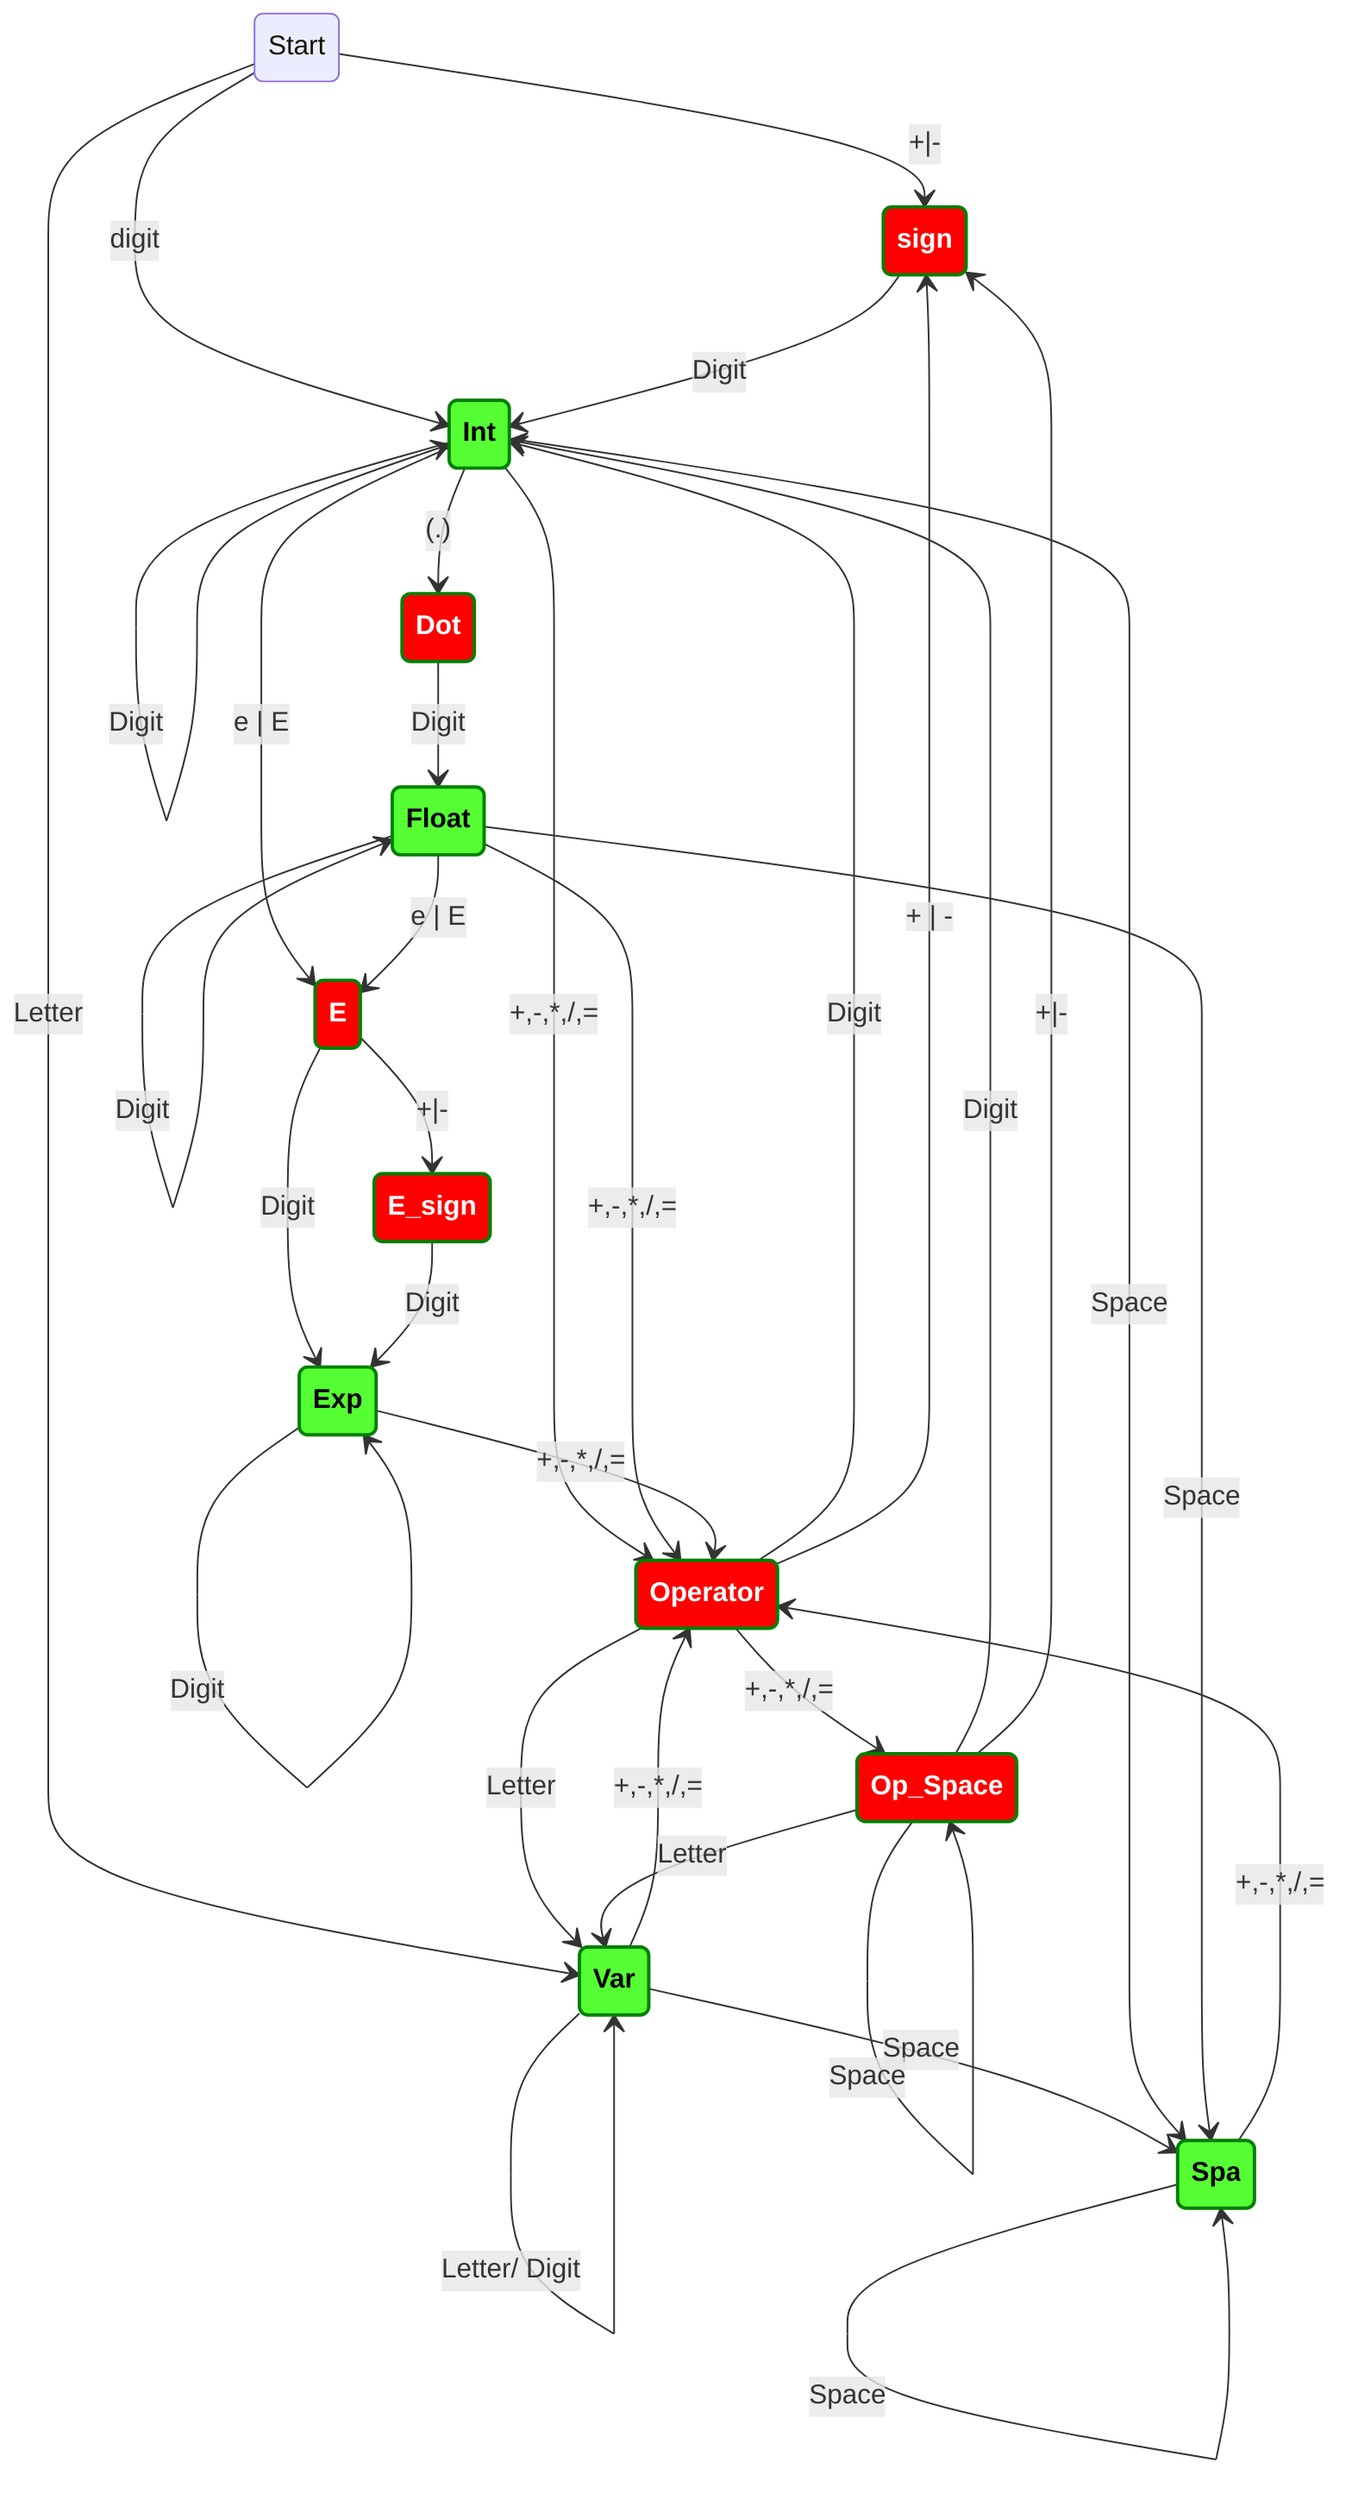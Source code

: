stateDiagram
    direction TB
        classDef deny fill:#FF0000, color:white ,font-weight:bold,stroke-width:2px,stroke:green
        classDef start fill:#0000FF, color:white ,font-weight:bold,stroke-width:2px,stroke:green
        classDef accept fill:#55FF33, color:black ,font-weight:bold,stroke-width:2px,stroke:green
        Start --> sign: +|-
        Start --> Int : digit
        Start --> Var : Letter
        Var --> Var : Letter/ Digit
        Var --> Operator : +,-,*,/,=
        Var --> Spa : Space
        Spa --> Spa : Space
        Spa --> Operator : +,-,*,/,=
        Operator --> Op_Space : +,-,*,/,=
        Operator --> Int : Digit
        Operator --> Var : Letter
        Operator  --> sign : + | -
        Op_Space --> Op_Space : Space
        Op_Space --> Int : Digit
        Op_Space --> sign : +|-
        Op_Space --> Var : Letter
        sign --> Int : Digit
        Int --> Int : Digit
        Int --> Operator : +,-,*,/,=
        Int --> Spa : Space
        Int --> E : e | E
        Int --> Dot : (.)
        Dot --> Float : Digit
        Float --> Float : Digit
        Float --> E : e | E
        Float --> Operator : +,-,*,/,=
        Float --> Spa : Space
        E --> E_sign : +|-
        E --> Exp : Digit
        Exp --> Exp : Digit
        E_sign --> Exp : Digit
        Exp --> Operator : +,-,*,/,=
        Class Start Start
        Class Int accept
        Class Var accept
        Class Spa accept
        Class Exp accept
        Class Float accept
        Class Op_Space deny
        Class Operator deny
        Class E deny
        Class sign deny
        Class Dot deny
        Class E_sign deny